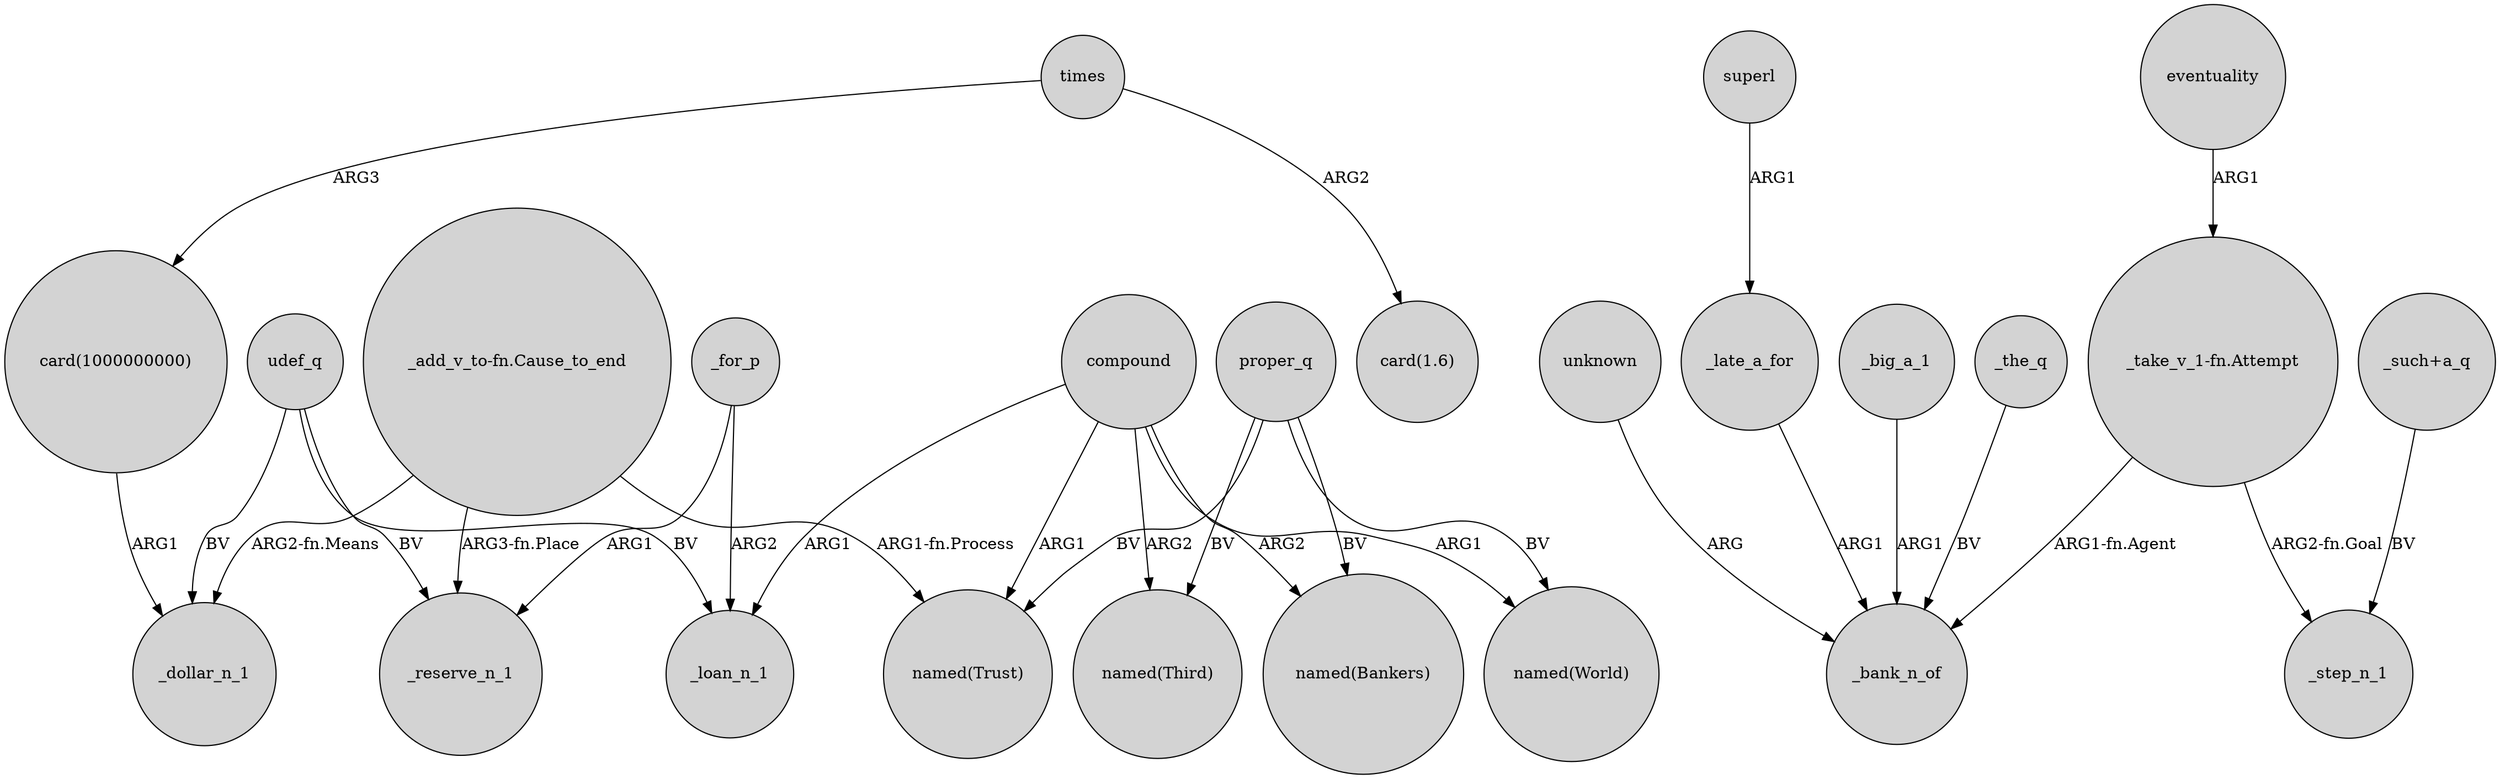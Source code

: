 digraph {
	node [shape=circle style=filled]
	"card(1000000000)" -> _dollar_n_1 [label=ARG1]
	_big_a_1 -> _bank_n_of [label=ARG1]
	udef_q -> _reserve_n_1 [label=BV]
	proper_q -> "named(Trust)" [label=BV]
	_the_q -> _bank_n_of [label=BV]
	unknown -> _bank_n_of [label=ARG]
	times -> "card(1.6)" [label=ARG2]
	"_such+a_q" -> _step_n_1 [label=BV]
	compound -> "named(Bankers)" [label=ARG2]
	compound -> "named(Trust)" [label=ARG1]
	proper_q -> "named(Third)" [label=BV]
	udef_q -> _loan_n_1 [label=BV]
	compound -> "named(World)" [label=ARG1]
	"_add_v_to-fn.Cause_to_end" -> "named(Trust)" [label="ARG1-fn.Process"]
	superl -> _late_a_for [label=ARG1]
	times -> "card(1000000000)" [label=ARG3]
	_late_a_for -> _bank_n_of [label=ARG1]
	compound -> "named(Third)" [label=ARG2]
	_for_p -> _reserve_n_1 [label=ARG1]
	compound -> _loan_n_1 [label=ARG1]
	"_add_v_to-fn.Cause_to_end" -> _reserve_n_1 [label="ARG3-fn.Place"]
	udef_q -> _dollar_n_1 [label=BV]
	_for_p -> _loan_n_1 [label=ARG2]
	proper_q -> "named(Bankers)" [label=BV]
	proper_q -> "named(World)" [label=BV]
	"_add_v_to-fn.Cause_to_end" -> _dollar_n_1 [label="ARG2-fn.Means"]
	"_take_v_1-fn.Attempt" -> _bank_n_of [label="ARG1-fn.Agent"]
	eventuality -> "_take_v_1-fn.Attempt" [label=ARG1]
	"_take_v_1-fn.Attempt" -> _step_n_1 [label="ARG2-fn.Goal"]
}
